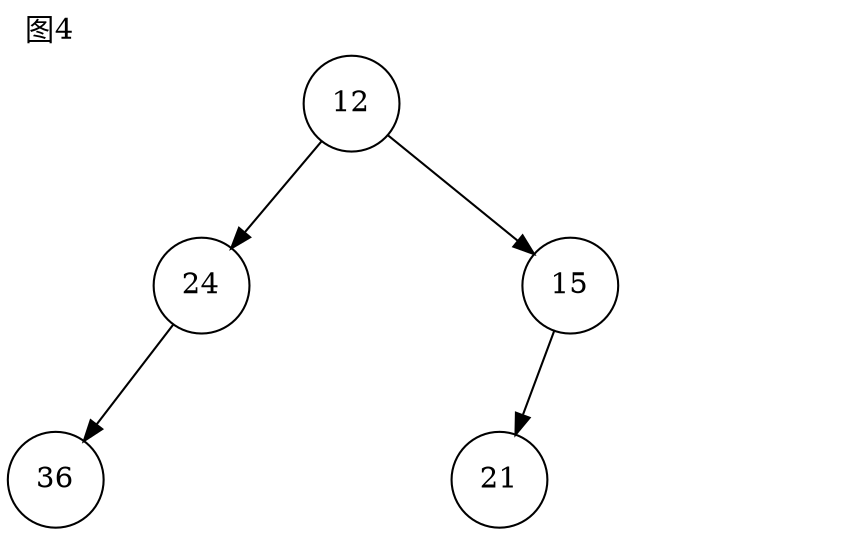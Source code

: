 digraph g{
node[shape=circle];
label="图4";
labeljust=l;
labelloc=t;
n63[label=12];
n64[label=24];
n63->n64;
n65[label=36];
n64->n65;
n66[style=invis];
n64->n66[style=invis];
n67[style=invis];
n64->n67[style=invis];
n68[style=invis];
n63->n68[style=invis];
n69[label=15];
n63->n69;
n70[label=21];
n69->n70;
n71[style=invis];
n69->n71[style=invis];
n72[style=invis];
n69->n72[style=invis];
}
